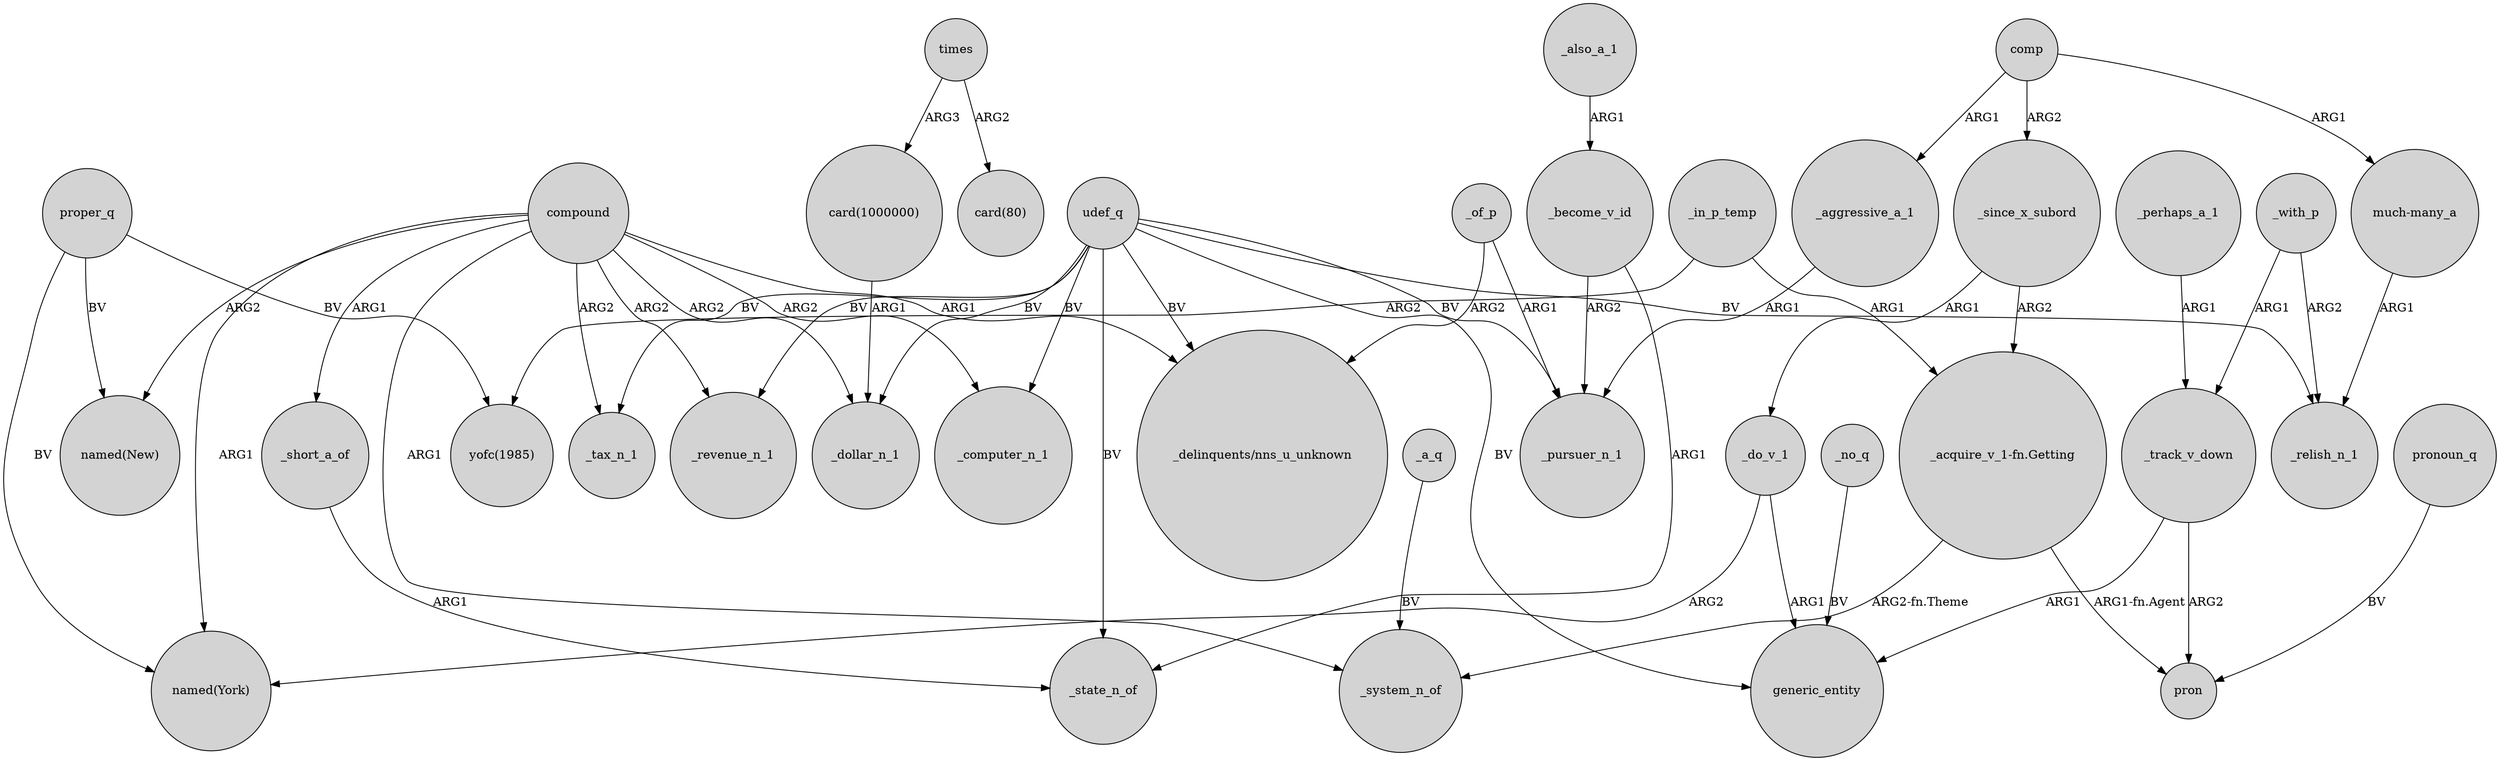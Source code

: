digraph {
	node [shape=circle style=filled]
	"card(1000000)" -> _dollar_n_1 [label=ARG1]
	compound -> "named(New)" [label=ARG2]
	udef_q -> generic_entity [label=BV]
	_do_v_1 -> generic_entity [label=ARG1]
	comp -> _since_x_subord [label=ARG2]
	_become_v_id -> _pursuer_n_1 [label=ARG2]
	_with_p -> _track_v_down [label=ARG1]
	_also_a_1 -> _become_v_id [label=ARG1]
	proper_q -> "named(New)" [label=BV]
	compound -> _system_n_of [label=ARG1]
	udef_q -> _state_n_of [label=BV]
	compound -> "_delinquents/nns_u_unknown" [label=ARG1]
	_track_v_down -> pron [label=ARG2]
	_no_q -> generic_entity [label=BV]
	compound -> _short_a_of [label=ARG1]
	_of_p -> "_delinquents/nns_u_unknown" [label=ARG2]
	"_acquire_v_1-fn.Getting" -> _system_n_of [label="ARG2-fn.Theme"]
	udef_q -> _computer_n_1 [label=BV]
	compound -> _computer_n_1 [label=ARG2]
	compound -> _revenue_n_1 [label=ARG2]
	"_acquire_v_1-fn.Getting" -> pron [label="ARG1-fn.Agent"]
	udef_q -> _tax_n_1 [label=BV]
	_perhaps_a_1 -> _track_v_down [label=ARG1]
	udef_q -> _revenue_n_1 [label=BV]
	udef_q -> _pursuer_n_1 [label=BV]
	pronoun_q -> pron [label=BV]
	udef_q -> "_delinquents/nns_u_unknown" [label=BV]
	compound -> "named(York)" [label=ARG1]
	comp -> _aggressive_a_1 [label=ARG1]
	comp -> "much-many_a" [label=ARG1]
	_short_a_of -> _state_n_of [label=ARG1]
	times -> "card(1000000)" [label=ARG3]
	_do_v_1 -> "named(York)" [label=ARG2]
	_in_p_temp -> "yofc(1985)" [label=ARG2]
	_track_v_down -> generic_entity [label=ARG1]
	_in_p_temp -> "_acquire_v_1-fn.Getting" [label=ARG1]
	_a_q -> _system_n_of [label=BV]
	_of_p -> _pursuer_n_1 [label=ARG1]
	proper_q -> "yofc(1985)" [label=BV]
	_become_v_id -> _state_n_of [label=ARG1]
	udef_q -> _relish_n_1 [label=BV]
	_with_p -> _relish_n_1 [label=ARG2]
	compound -> _tax_n_1 [label=ARG2]
	"much-many_a" -> _relish_n_1 [label=ARG1]
	proper_q -> "named(York)" [label=BV]
	_since_x_subord -> _do_v_1 [label=ARG1]
	_aggressive_a_1 -> _pursuer_n_1 [label=ARG1]
	_since_x_subord -> "_acquire_v_1-fn.Getting" [label=ARG2]
	compound -> _dollar_n_1 [label=ARG2]
	times -> "card(80)" [label=ARG2]
	udef_q -> _dollar_n_1 [label=BV]
}
